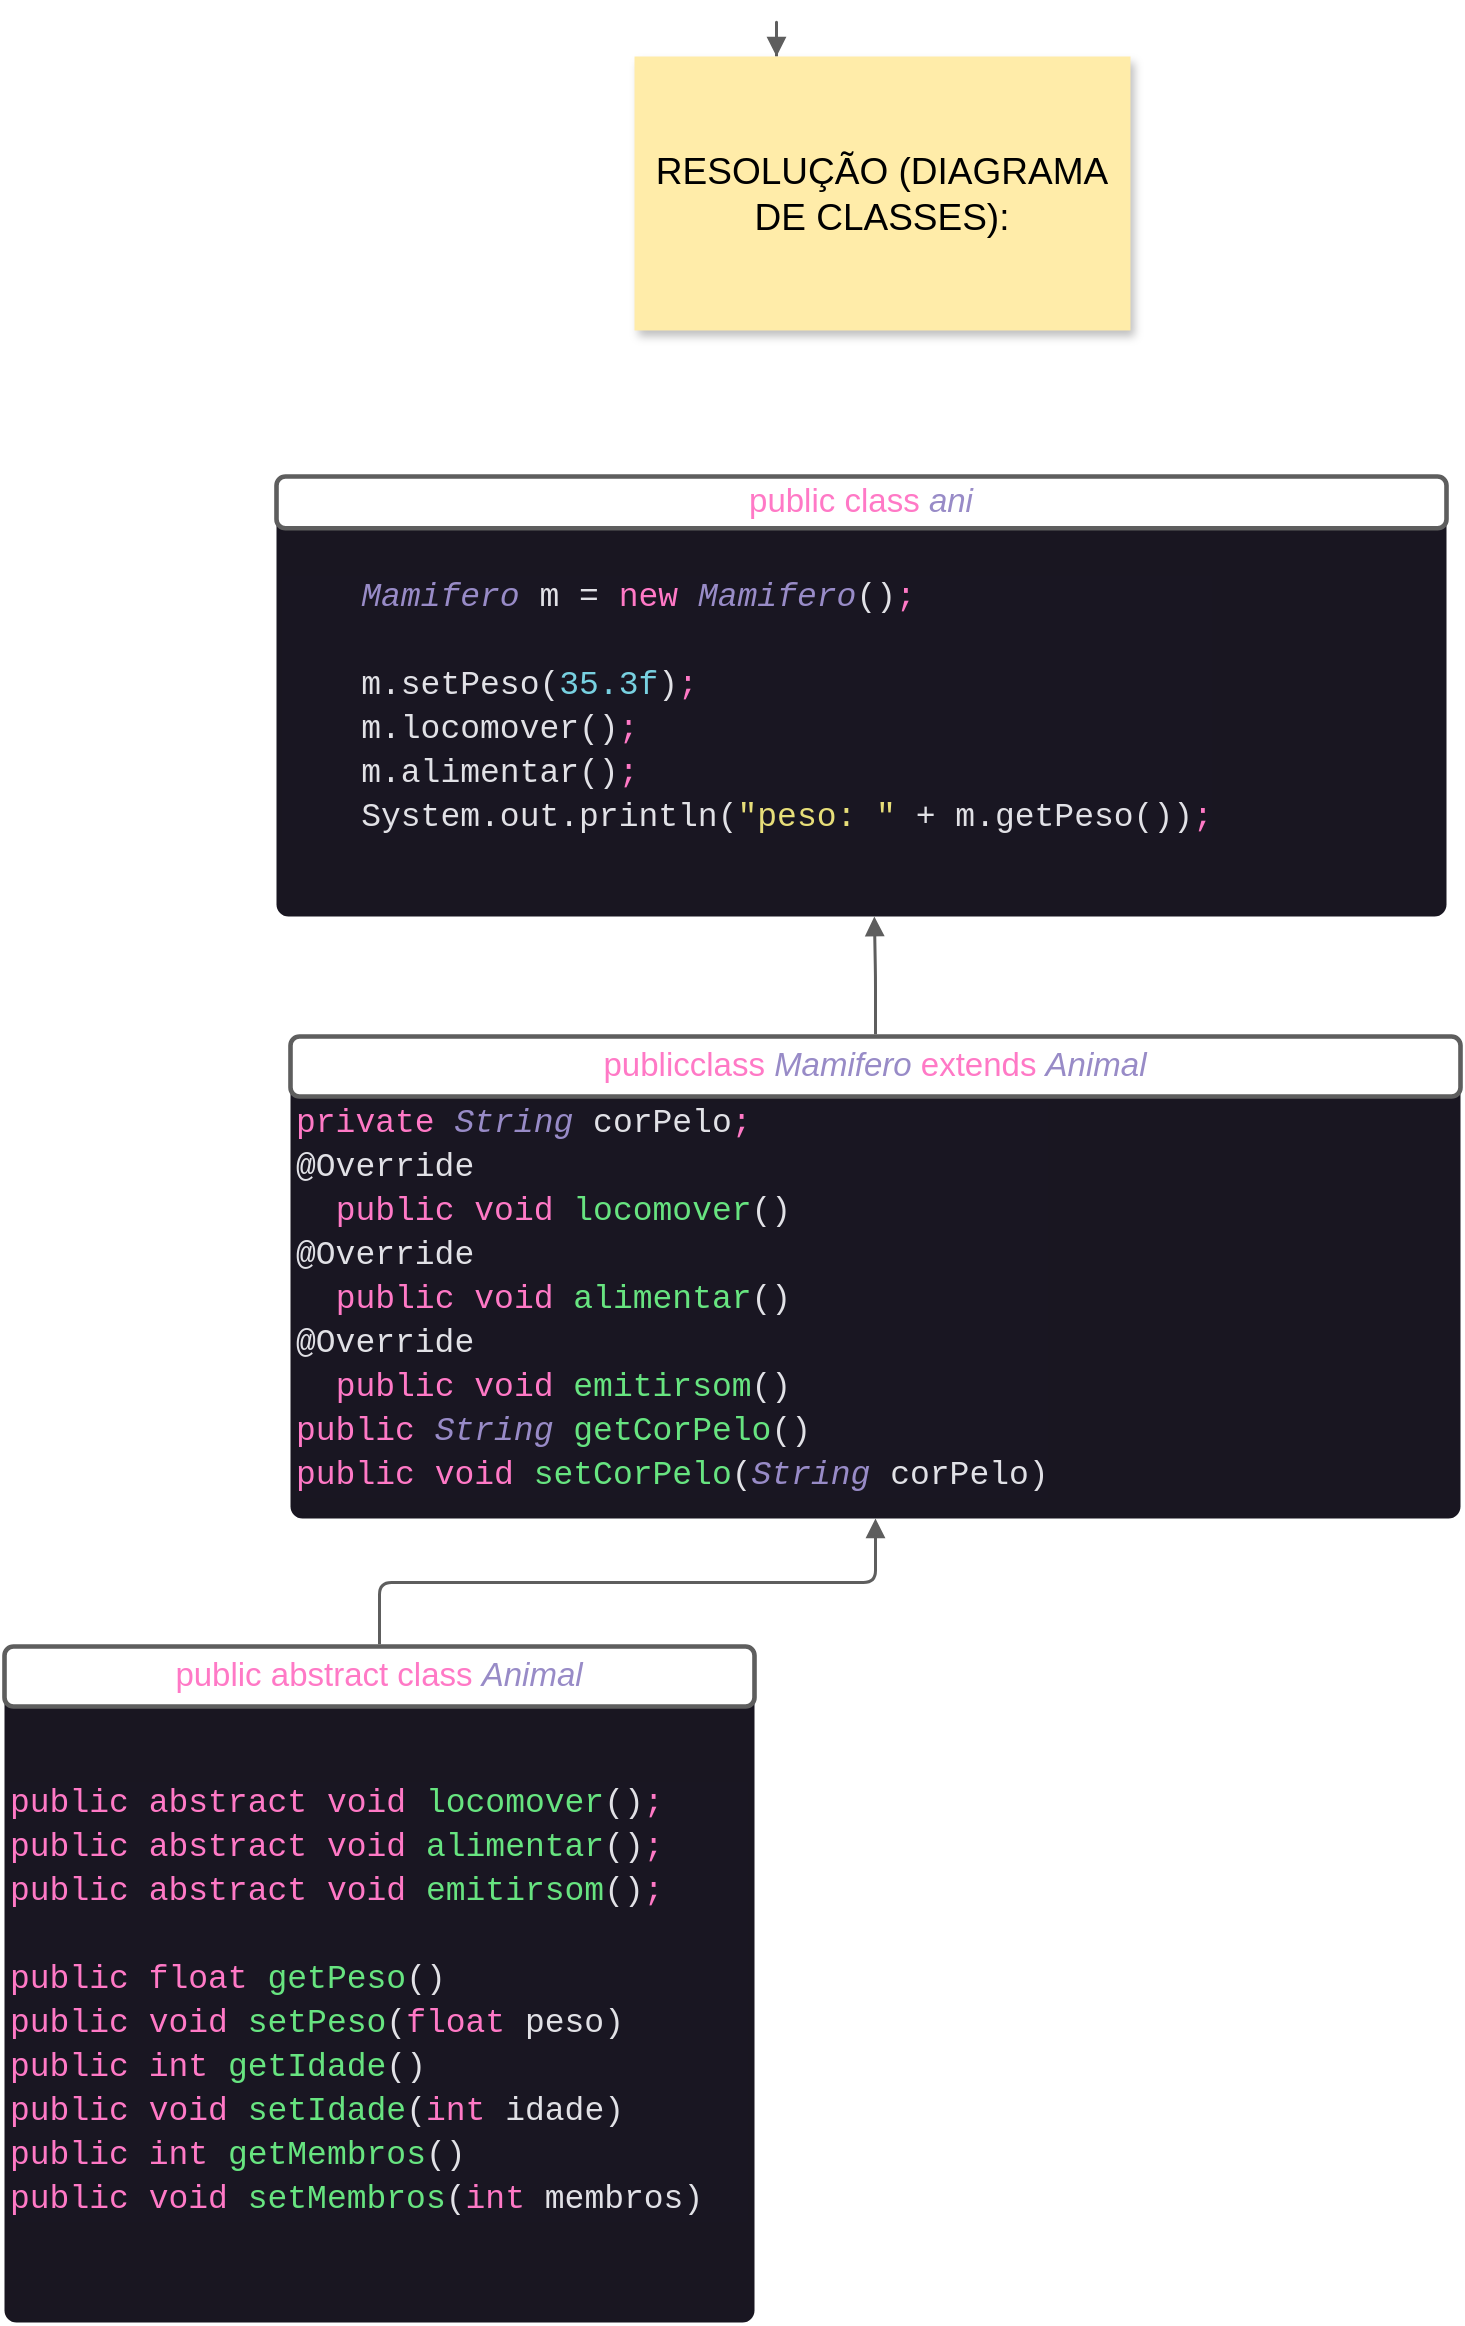 <mxfile version="15.7.3" type="github">
  <diagram id="S6Xp7P4mLaGpEuK_jHzz" name="Page-1">
    <mxGraphModel dx="1221" dy="644" grid="1" gridSize="10" guides="1" tooltips="1" connect="1" arrows="1" fold="1" page="1" pageScale="1" pageWidth="827" pageHeight="1169" math="0" shadow="0">
      <root>
        <mxCell id="0" />
        <mxCell id="1" parent="0" />
        <UserObject label="" lucidchartObjectId="6uSl6x.-jzbq" id="ir8znV33I6Ru14xV_uGy-1">
          <mxCell style="html=1;jettySize=18;whiteSpace=wrap;overflow=block;blockSpacing=1;fontSize=13;strokeColor=#5E5E5E;strokeWidth=1.5;rounded=1;arcSize=12;edgeStyle=orthogonalEdgeStyle;startArrow=none;;endArrow=block;endFill=1;;exitY=0;exitPerimeter=0;entryY=0;entryPerimeter=0;" edge="1" parent="1" source="ir8znV33I6Ru14xV_uGy-18" target="ir8znV33I6Ru14xV_uGy-18">
            <mxGeometry width="100" height="100" relative="1" as="geometry">
              <Array as="points">
                <mxPoint x="521" y="40" generated="1" />
                <mxPoint x="521" y="40" generated="1" />
              </Array>
            </mxGeometry>
          </mxCell>
        </UserObject>
        <mxCell id="ir8znV33I6Ru14xV_uGy-2" value="" style="group;dropTarget=0;" vertex="1" parent="1">
          <mxGeometry x="278" y="550" width="585" height="241" as="geometry" />
        </mxCell>
        <UserObject label="&lt;div style=&quot;display: flex ; justify-content: flex-start ; align-items: baseline ; font-size: 0px ; line-height: 1.25 ; margin-top: -2px&quot;&gt;&lt;span&gt;&lt;div style=&quot;color: rgb(225 , 225 , 230) ; background-color: rgb(25 , 22 , 34) ; font-family: &amp;#34;cascadia mono&amp;#34; , &amp;#34;consolas&amp;#34; , &amp;#34;courier new&amp;#34; , monospace ; font-size: 16.5px ; line-height: 22px&quot;&gt;&lt;div style=&quot;font-family: &amp;#34;cascadia mono&amp;#34; , &amp;#34;consolas&amp;#34; , &amp;#34;courier new&amp;#34; , monospace ; line-height: 22px&quot;&gt;&lt;div style=&quot;line-height: 22px&quot;&gt;&lt;div&gt;&lt;div style=&quot;line-height: 22px&quot;&gt;&lt;div&gt;&lt;div style=&quot;line-height: 22px&quot;&gt;&lt;div&gt;&lt;div style=&quot;line-height: 22px&quot;&gt;&lt;span style=&quot;color: #ff79c6&quot;&gt;private&lt;/span&gt; &lt;span style=&quot;color: #988bc7 ; font-style: italic&quot;&gt;String&lt;/span&gt; corPelo&lt;span style=&quot;color: #ff79c6&quot;&gt;;&lt;/span&gt;&lt;/div&gt;&lt;/div&gt;&lt;div&gt;@Override&lt;/div&gt;&lt;div&gt;&amp;nbsp; &lt;span style=&quot;color: #ff79c6&quot;&gt;public&lt;/span&gt; &lt;span style=&quot;color: #ff79c6&quot;&gt;void&lt;/span&gt; &lt;span style=&quot;color: #67e480&quot;&gt;locomover&lt;/span&gt;()&lt;/div&gt;&lt;/div&gt;&lt;/div&gt;&lt;div&gt;@Override&lt;/div&gt;&lt;div&gt;&amp;nbsp; &lt;span style=&quot;color: #ff79c6&quot;&gt;public&lt;/span&gt; &lt;span style=&quot;color: #ff79c6&quot;&gt;void&lt;/span&gt; &lt;span style=&quot;color: #67e480&quot;&gt;alimentar&lt;/span&gt;()&lt;/div&gt;&lt;/div&gt;&lt;/div&gt;&lt;div&gt;@Override&lt;/div&gt;&lt;div&gt;&amp;nbsp; &lt;span style=&quot;color: #ff79c6&quot;&gt;public&lt;/span&gt; &lt;span style=&quot;color: #ff79c6&quot;&gt;void&lt;/span&gt; &lt;span style=&quot;color: #67e480&quot;&gt;emitirsom&lt;/span&gt;()&lt;/div&gt;&lt;/div&gt;&lt;/div&gt;&lt;div style=&quot;font-family: &amp;#34;cascadia mono&amp;#34; , &amp;#34;consolas&amp;#34; , &amp;#34;courier new&amp;#34; , monospace ; line-height: 22px&quot;&gt;&lt;span style=&quot;color: #ff79c6&quot;&gt;public&lt;/span&gt; &lt;span style=&quot;color: #988bc7 ; font-style: italic&quot;&gt;String&lt;/span&gt; &lt;span style=&quot;color: #67e480&quot;&gt;getCorPelo&lt;/span&gt;()&lt;/div&gt;&lt;/div&gt;&lt;div style=&quot;color: rgb(225 , 225 , 230) ; background-color: rgb(25 , 22 , 34) ; font-family: &amp;#34;cascadia mono&amp;#34; , &amp;#34;consolas&amp;#34; , &amp;#34;courier new&amp;#34; , monospace ; font-size: 16.5px ; line-height: 22px&quot;&gt;&lt;span style=&quot;color: #ff79c6&quot;&gt;public&lt;/span&gt; &lt;span style=&quot;color: #ff79c6&quot;&gt;void&lt;/span&gt; &lt;span style=&quot;color: #67e480&quot;&gt;setCorPelo&lt;/span&gt;(&lt;span style=&quot;color: #988bc7 ; font-style: italic&quot;&gt;String&lt;/span&gt; corPelo)&lt;/div&gt;&lt;/span&gt;&lt;/div&gt;" lucidchartObjectId="TqZ6~~qpHvjc" id="ir8znV33I6Ru14xV_uGy-3">
          <mxCell style="html=1;overflow=block;blockSpacing=1;whiteSpace=wrap;;whiteSpace=wrap;fontSize=13;fontFamily=Helvetica;spacing=3.8;verticalAlign=middle;strokeOpacity=0;fillOpacity=100;rounded=1;absoluteArcSize=1;arcSize=12;fillColor=#191621;strokeWidth=1.5;align=left;" vertex="1" parent="ir8znV33I6Ru14xV_uGy-2">
            <mxGeometry y="22" width="585" height="219" as="geometry" />
          </mxCell>
        </UserObject>
        <UserObject label="&lt;div style=&quot;display: flex ; justify-content: center ; text-align: center ; align-items: baseline ; line-height: 1.25 ; margin-top: -2px&quot;&gt;&lt;span style=&quot;font-size: 16.5px ; color: rgb(255 , 121 , 198)&quot;&gt;public&lt;/span&gt;&lt;span style=&quot;font-size: 16.5px ; color: rgb(225 , 225 , 230)&quot;&gt; &lt;/span&gt;&lt;span style=&quot;font-size: 16.5px ; color: rgb(255 , 121 , 198)&quot;&gt;class&lt;/span&gt;&lt;span style=&quot;font-size: 16.5px ; color: rgb(225 , 225 , 230)&quot;&gt;&amp;nbsp;&lt;/span&gt;&lt;span&gt;&lt;span style=&quot;font-size: 16.5px&quot;&gt;&lt;i style=&quot;color: rgb(152 , 139 , 199)&quot;&gt;Mamifero &lt;/i&gt;&lt;font color=&quot;#ff79c6&quot;&gt;extends&amp;nbsp;&lt;/font&gt;&lt;/span&gt;&lt;i style=&quot;font-size: 16.5px ; color: rgb(152 , 139 , 199)&quot;&gt;Animal&lt;/i&gt;&lt;/span&gt;&lt;/div&gt;" lucidchartObjectId=".FTl3qEEFbgZ" id="ir8znV33I6Ru14xV_uGy-4">
          <mxCell style="html=1;overflow=block;blockSpacing=1;whiteSpace=wrap;;whiteSpace=wrap;fontSize=13;spacing=3.8;strokeColor=#5e5e5e;strokeOpacity=100;rounded=1;absoluteArcSize=1;arcSize=9;strokeWidth=2.3;" vertex="1" parent="ir8znV33I6Ru14xV_uGy-2">
            <mxGeometry width="585" height="30" as="geometry" />
          </mxCell>
        </UserObject>
        <mxCell id="ir8znV33I6Ru14xV_uGy-5" value="" style="group;dropTarget=0;" vertex="1" parent="1">
          <mxGeometry x="271" y="270" width="585" height="220" as="geometry" />
        </mxCell>
        <UserObject label="&lt;div style=&quot;display: flex ; justify-content: flex-start ; align-items: baseline ; font-size: 0px ; line-height: 1.25 ; margin-top: -2px&quot;&gt;&lt;span&gt;&lt;div style=&quot;color: rgb(225 , 225 , 230) ; background-color: rgb(25 , 22 , 34) ; font-family: &amp;#34;cascadia mono&amp;#34; , &amp;#34;consolas&amp;#34; , &amp;#34;courier new&amp;#34; , monospace ; font-size: 16.5px ; line-height: 22px&quot;&gt;&lt;div&gt;&amp;nbsp; &amp;nbsp; &lt;span style=&quot;color: #988bc7 ; font-style: italic&quot;&gt;Mamifero&lt;/span&gt; m = &lt;span style=&quot;color: #ff79c6&quot;&gt;new&lt;/span&gt; &lt;span style=&quot;color: #988bc7 ; font-style: italic&quot;&gt;Mamifero&lt;/span&gt;()&lt;span style=&quot;color: #ff79c6&quot;&gt;;&lt;/span&gt;&lt;/div&gt;&lt;br&gt;&lt;div&gt;&amp;nbsp; &amp;nbsp; m.setPeso(&lt;span style=&quot;color: #78d1e1&quot;&gt;35.3f&lt;/span&gt;)&lt;span style=&quot;color: #ff79c6&quot;&gt;;&lt;/span&gt;&lt;/div&gt;&lt;div&gt;&amp;nbsp; &amp;nbsp; m.locomover()&lt;span style=&quot;color: #ff79c6&quot;&gt;;&lt;/span&gt;&lt;/div&gt;&lt;div&gt;&amp;nbsp; &amp;nbsp; m.alimentar()&lt;span style=&quot;color: #ff79c6&quot;&gt;;&lt;/span&gt;&lt;/div&gt;&lt;div&gt;&amp;nbsp; &amp;nbsp; System.out.println(&lt;span style=&quot;color: #e7de79&quot;&gt;&quot;peso: &quot;&lt;/span&gt; + m.getPeso())&lt;span style=&quot;color: #ff79c6&quot;&gt;;&lt;/span&gt;&lt;/div&gt;&lt;/div&gt;&lt;/span&gt;&lt;/div&gt;" lucidchartObjectId="TqZ6Tsh59g5n" id="ir8znV33I6Ru14xV_uGy-6">
          <mxCell style="html=1;overflow=block;blockSpacing=1;whiteSpace=wrap;;whiteSpace=wrap;fontSize=13;fontFamily=Helvetica;spacing=3.8;verticalAlign=middle;strokeOpacity=0;fillOpacity=100;rounded=1;absoluteArcSize=1;arcSize=12;fillColor=#191621;strokeWidth=1.5;align=left;" vertex="1" parent="ir8znV33I6Ru14xV_uGy-5">
            <mxGeometry y="12.941" width="585" height="207.059" as="geometry" />
          </mxCell>
        </UserObject>
        <UserObject label="&lt;div style=&quot;display: flex ; justify-content: center ; text-align: center ; align-items: baseline ; font-size: 0 ; line-height: 1.25 ; margin-top: -2px&quot;&gt;&lt;span&gt;&lt;span style=&quot;font-size: 16.5px ; color: #ff79c6&quot;&gt;public&lt;/span&gt;&lt;span style=&quot;font-size: 16.5px ; color: #e1e1e6&quot;&gt; &lt;/span&gt;&lt;span style=&quot;font-size: 16.5px ; color: #ff79c6&quot;&gt;class&lt;/span&gt;&lt;span style=&quot;font-size: 16.5px ; color: #e1e1e6&quot;&gt;&amp;nbsp;&lt;/span&gt;&lt;span style=&quot;font-size: 16.5px&quot;&gt;&lt;font color=&quot;#988bc7&quot;&gt;&lt;i&gt;ani&lt;/i&gt;&lt;/font&gt;&lt;/span&gt;&lt;/span&gt;&lt;/div&gt;" lucidchartObjectId="aETlxaeVG_TZ" id="ir8znV33I6Ru14xV_uGy-7">
          <mxCell style="html=1;overflow=block;blockSpacing=1;whiteSpace=wrap;;whiteSpace=wrap;fontSize=13;spacing=3.8;strokeColor=#5e5e5e;strokeOpacity=100;rounded=1;absoluteArcSize=1;arcSize=9;strokeWidth=2.3;" vertex="1" parent="ir8znV33I6Ru14xV_uGy-5">
            <mxGeometry width="585" height="25.882" as="geometry" />
          </mxCell>
        </UserObject>
        <mxCell id="ir8znV33I6Ru14xV_uGy-8" value="" style="group;dropTarget=0;" vertex="1" parent="1">
          <mxGeometry x="135" y="855" width="375" height="338" as="geometry" />
        </mxCell>
        <UserObject label="&lt;div style=&quot;color: rgb(225 , 225 , 230) ; background-color: rgb(25 , 22 , 34) ; font-family: &amp;#34;cascadia mono&amp;#34; , &amp;#34;consolas&amp;#34; , &amp;#34;courier new&amp;#34; , monospace ; font-size: 16.5px ; line-height: 22px&quot;&gt;&lt;div style=&quot;line-height: 22px&quot;&gt;&lt;div style=&quot;line-height: 22px&quot;&gt;&lt;span style=&quot;color: #ff79c6&quot;&gt;public&lt;/span&gt; &lt;span style=&quot;color: #ff79c6&quot;&gt;abstract&lt;/span&gt; &lt;span style=&quot;color: #ff79c6&quot;&gt;void&lt;/span&gt; &lt;span style=&quot;color: #67e480&quot;&gt;locomover&lt;/span&gt;()&lt;span style=&quot;color: #ff79c6&quot;&gt;;&lt;/span&gt;&lt;/div&gt;&lt;/div&gt;&lt;div style=&quot;line-height: 22px&quot;&gt;&lt;span style=&quot;color: #ff79c6&quot;&gt;public&lt;/span&gt; &lt;span style=&quot;color: #ff79c6&quot;&gt;abstract&lt;/span&gt; &lt;span style=&quot;color: #ff79c6&quot;&gt;void&lt;/span&gt; &lt;span style=&quot;color: #67e480&quot;&gt;alimentar&lt;/span&gt;()&lt;span style=&quot;color: #ff79c6&quot;&gt;;&lt;/span&gt;&lt;/div&gt;&lt;/div&gt;&lt;div style=&quot;color: rgb(225 , 225 , 230) ; background-color: rgb(25 , 22 , 34) ; font-family: &amp;#34;cascadia mono&amp;#34; , &amp;#34;consolas&amp;#34; , &amp;#34;courier new&amp;#34; , monospace ; font-size: 16.5px ; line-height: 22px&quot;&gt;&lt;span style=&quot;color: #ff79c6&quot;&gt;public&lt;/span&gt; &lt;span style=&quot;color: #ff79c6&quot;&gt;abstract&lt;/span&gt; &lt;span style=&quot;color: #ff79c6&quot;&gt;void&lt;/span&gt; &lt;span style=&quot;color: #67e480&quot;&gt;emitirsom&lt;/span&gt;()&lt;span style=&quot;color: #ff79c6&quot;&gt;;&lt;/span&gt;&lt;/div&gt;&lt;div style=&quot;color: rgb(225 , 225 , 230) ; background-color: rgb(25 , 22 , 34) ; font-family: &amp;#34;cascadia mono&amp;#34; , &amp;#34;consolas&amp;#34; , &amp;#34;courier new&amp;#34; , monospace ; font-size: 16.5px ; line-height: 22px&quot;&gt;&lt;span style=&quot;color: rgb(255 , 121 , 198)&quot;&gt;&lt;br&gt;&lt;/span&gt;&lt;/div&gt;&lt;div style=&quot;color: rgb(225 , 225 , 230) ; background-color: rgb(25 , 22 , 34) ; font-family: &amp;#34;cascadia mono&amp;#34; , &amp;#34;consolas&amp;#34; , &amp;#34;courier new&amp;#34; , monospace ; font-size: 16.5px ; line-height: 22px&quot;&gt;&lt;span style=&quot;color: rgb(255 , 121 , 198)&quot;&gt;public&lt;/span&gt; &lt;span style=&quot;color: rgb(255 , 121 , 198)&quot;&gt;float&lt;/span&gt; &lt;span style=&quot;color: rgb(103 , 228 , 128)&quot;&gt;getPeso&lt;/span&gt;()&lt;br&gt;&lt;/div&gt;&lt;div style=&quot;color: rgb(225 , 225 , 230) ; background-color: rgb(25 , 22 , 34) ; font-family: &amp;#34;cascadia mono&amp;#34; , &amp;#34;consolas&amp;#34; , &amp;#34;courier new&amp;#34; , monospace ; font-size: 16.5px ; line-height: 22px&quot;&gt;&lt;div style=&quot;line-height: 22px&quot;&gt;&lt;div style=&quot;line-height: 22px&quot;&gt;&lt;span style=&quot;color: #ff79c6&quot;&gt;public&lt;/span&gt; &lt;span style=&quot;color: #ff79c6&quot;&gt;void&lt;/span&gt; &lt;span style=&quot;color: #67e480&quot;&gt;setPeso&lt;/span&gt;(&lt;span style=&quot;color: #ff79c6&quot;&gt;float&lt;/span&gt; peso)&lt;/div&gt;&lt;div style=&quot;line-height: 22px&quot;&gt;&lt;div style=&quot;line-height: 22px&quot;&gt;&lt;span style=&quot;color: #ff79c6&quot;&gt;public&lt;/span&gt; &lt;span style=&quot;color: #ff79c6&quot;&gt;int&lt;/span&gt; &lt;span style=&quot;color: #67e480&quot;&gt;getIdade&lt;/span&gt;()&lt;/div&gt;&lt;div style=&quot;line-height: 22px&quot;&gt;&lt;div style=&quot;font-family: &amp;#34;cascadia mono&amp;#34; , &amp;#34;consolas&amp;#34; , &amp;#34;courier new&amp;#34; , monospace ; line-height: 22px&quot;&gt;&lt;span style=&quot;color: #ff79c6&quot;&gt;public&lt;/span&gt; &lt;span style=&quot;color: #ff79c6&quot;&gt;void&lt;/span&gt; &lt;span style=&quot;color: #67e480&quot;&gt;setIdade&lt;/span&gt;(&lt;span style=&quot;color: #ff79c6&quot;&gt;int&lt;/span&gt; idade)&lt;/div&gt;&lt;div style=&quot;font-family: &amp;#34;cascadia mono&amp;#34; , &amp;#34;consolas&amp;#34; , &amp;#34;courier new&amp;#34; , monospace ; line-height: 22px&quot;&gt;&lt;div style=&quot;line-height: 22px&quot;&gt;&lt;span style=&quot;color: #ff79c6&quot;&gt;public&lt;/span&gt; &lt;span style=&quot;color: #ff79c6&quot;&gt;int&lt;/span&gt; &lt;span style=&quot;color: #67e480&quot;&gt;getMembros&lt;/span&gt;()&lt;/div&gt;&lt;div style=&quot;line-height: 22px&quot;&gt;&lt;div style=&quot;line-height: 22px&quot;&gt;&lt;span style=&quot;color: #ff79c6&quot;&gt;public&lt;/span&gt; &lt;span style=&quot;color: #ff79c6&quot;&gt;void&lt;/span&gt; &lt;span style=&quot;color: #67e480&quot;&gt;setMembros&lt;/span&gt;(&lt;span style=&quot;color: #ff79c6&quot;&gt;int&lt;/span&gt; membros)&lt;/div&gt;&lt;/div&gt;&lt;/div&gt;&lt;/div&gt;&lt;/div&gt;&lt;/div&gt;&lt;/div&gt;" lucidchartObjectId="GLTlFRv3yNjL" id="ir8znV33I6Ru14xV_uGy-9">
          <mxCell style="html=1;overflow=block;blockSpacing=1;whiteSpace=wrap;;whiteSpace=wrap;fontSize=13;fontFamily=Helvetica;spacing=3.8;verticalAlign=middle;strokeOpacity=0;fillOpacity=100;rounded=1;absoluteArcSize=1;arcSize=12;fillColor=#191621;strokeWidth=1.5;align=left;" vertex="1" parent="ir8znV33I6Ru14xV_uGy-8">
            <mxGeometry y="15" width="375" height="323" as="geometry" />
          </mxCell>
        </UserObject>
        <UserObject label="&lt;div style=&quot;display: flex ; justify-content: center ; text-align: center ; align-items: baseline ; line-height: 1.25 ; margin-top: -2px&quot;&gt;&lt;span style=&quot;font-size: 16.5px ; color: rgb(255 , 121 , 198)&quot;&gt;public&amp;nbsp;&lt;/span&gt;&lt;span&gt;&lt;font color=&quot;#ff79c6&quot;&gt;&lt;span style=&quot;font-size: 16.5px&quot;&gt;abstract&amp;nbsp;&lt;/span&gt;&lt;/font&gt;&lt;span style=&quot;color: rgb(255 , 121 , 198) ; font-size: 16.5px&quot;&gt;class&lt;/span&gt;&lt;/span&gt;&lt;span style=&quot;font-size: 16.5px ; color: rgb(225 , 225 , 230)&quot;&gt; &lt;/span&gt;&lt;span style=&quot;font-size: 16.5px ; color: rgb(152 , 139 , 199) ; font-style: italic&quot;&gt;&amp;nbsp;Animal&lt;/span&gt;&lt;/div&gt;" lucidchartObjectId="GLTlQl97uB0F" id="ir8znV33I6Ru14xV_uGy-10">
          <mxCell style="html=1;overflow=block;blockSpacing=1;whiteSpace=wrap;;whiteSpace=wrap;fontSize=13;spacing=3.8;strokeColor=#5e5e5e;strokeOpacity=100;rounded=1;absoluteArcSize=1;arcSize=9;strokeWidth=2.3;" vertex="1" parent="ir8znV33I6Ru14xV_uGy-8">
            <mxGeometry width="375" height="30" as="geometry" />
          </mxCell>
        </UserObject>
        <UserObject label="" lucidchartObjectId="GWvmRG6NlPOM" id="ir8znV33I6Ru14xV_uGy-16">
          <mxCell style="html=1;jettySize=18;whiteSpace=wrap;overflow=block;blockSpacing=1;fontSize=13;strokeColor=#5E5E5E;strokeWidth=1.5;rounded=1;arcSize=12;edgeStyle=orthogonalEdgeStyle;startArrow=none;;endArrow=block;endFill=1;;exitX=0.5;exitY=-0.037;exitPerimeter=0;entryX=0.5;entryY=1;entryPerimeter=0;" edge="1" parent="1" source="ir8znV33I6Ru14xV_uGy-10" target="ir8znV33I6Ru14xV_uGy-3">
            <mxGeometry width="100" height="100" relative="1" as="geometry">
              <Array as="points" />
            </mxGeometry>
          </mxCell>
        </UserObject>
        <UserObject label="" lucidchartObjectId="SWvmJ2chjy-5" id="ir8znV33I6Ru14xV_uGy-17">
          <mxCell style="html=1;jettySize=18;whiteSpace=wrap;overflow=block;blockSpacing=1;fontSize=13;strokeColor=#5E5E5E;strokeWidth=1.5;rounded=1;arcSize=12;edgeStyle=orthogonalEdgeStyle;startArrow=none;;endArrow=block;endFill=1;;exitX=0.5;exitY=-0.038;exitPerimeter=0;entryX=0.511;entryY=1;entryPerimeter=0;" edge="1" parent="1" source="ir8znV33I6Ru14xV_uGy-4" target="ir8znV33I6Ru14xV_uGy-6">
            <mxGeometry width="100" height="100" relative="1" as="geometry">
              <Array as="points" />
            </mxGeometry>
          </mxCell>
        </UserObject>
        <UserObject label="RESOLUÇÃO (DIAGRAMA DE CLASSES):" lucidchartObjectId="RtSlxXosGkov" id="ir8znV33I6Ru14xV_uGy-18">
          <mxCell style="html=1;overflow=block;blockSpacing=1;whiteSpace=wrap;shadow=1;whiteSpace=wrap;fontSize=18.5;spacing=3.8;strokeColor=none;fillColor=#FFECA9;strokeWidth=0;" vertex="1" parent="1">
            <mxGeometry x="450" y="60" width="248" height="137" as="geometry" />
          </mxCell>
        </UserObject>
      </root>
    </mxGraphModel>
  </diagram>
</mxfile>
